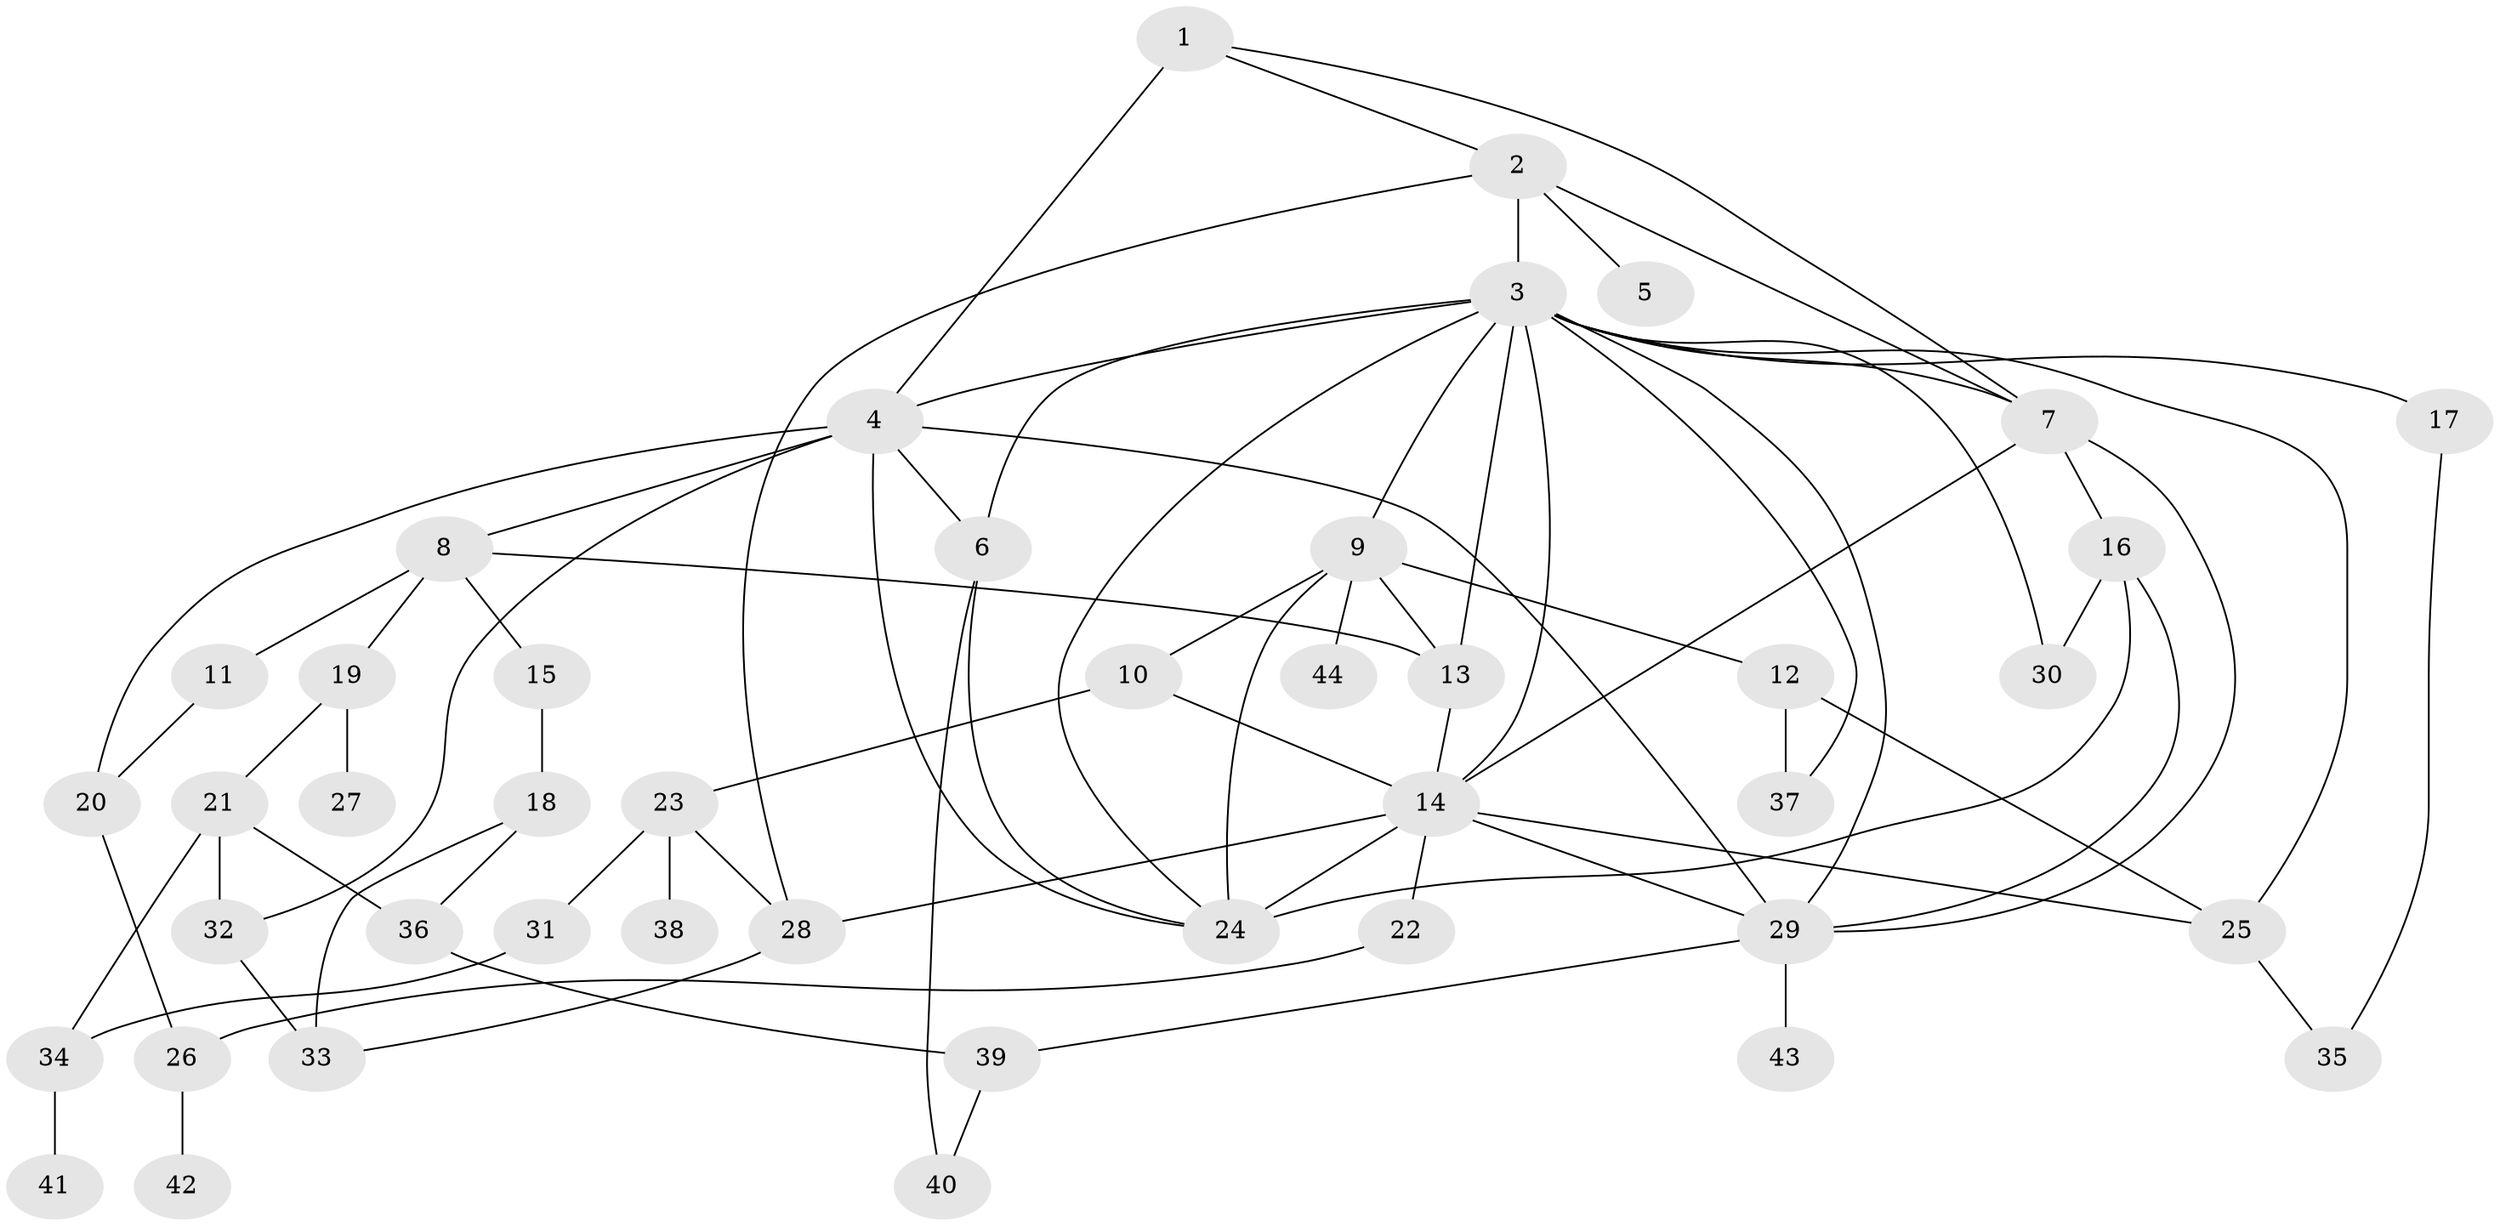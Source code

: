 // original degree distribution, {2: 0.2808219178082192, 8: 0.00684931506849315, 6: 0.04794520547945205, 7: 0.02054794520547945, 5: 0.06164383561643835, 4: 0.07534246575342465, 3: 0.1917808219178082, 1: 0.3150684931506849}
// Generated by graph-tools (version 1.1) at 2025/48/03/04/25 22:48:52]
// undirected, 44 vertices, 77 edges
graph export_dot {
  node [color=gray90,style=filled];
  1;
  2;
  3;
  4;
  5;
  6;
  7;
  8;
  9;
  10;
  11;
  12;
  13;
  14;
  15;
  16;
  17;
  18;
  19;
  20;
  21;
  22;
  23;
  24;
  25;
  26;
  27;
  28;
  29;
  30;
  31;
  32;
  33;
  34;
  35;
  36;
  37;
  38;
  39;
  40;
  41;
  42;
  43;
  44;
  1 -- 2 [weight=1.0];
  1 -- 4 [weight=2.0];
  1 -- 7 [weight=1.0];
  2 -- 3 [weight=3.0];
  2 -- 5 [weight=1.0];
  2 -- 7 [weight=1.0];
  2 -- 28 [weight=1.0];
  3 -- 4 [weight=2.0];
  3 -- 6 [weight=1.0];
  3 -- 7 [weight=1.0];
  3 -- 9 [weight=1.0];
  3 -- 13 [weight=1.0];
  3 -- 14 [weight=1.0];
  3 -- 17 [weight=1.0];
  3 -- 24 [weight=1.0];
  3 -- 25 [weight=1.0];
  3 -- 29 [weight=1.0];
  3 -- 30 [weight=1.0];
  3 -- 37 [weight=1.0];
  4 -- 6 [weight=1.0];
  4 -- 8 [weight=1.0];
  4 -- 20 [weight=1.0];
  4 -- 24 [weight=1.0];
  4 -- 29 [weight=1.0];
  4 -- 32 [weight=2.0];
  6 -- 24 [weight=1.0];
  6 -- 40 [weight=1.0];
  7 -- 14 [weight=1.0];
  7 -- 16 [weight=1.0];
  7 -- 29 [weight=1.0];
  8 -- 11 [weight=2.0];
  8 -- 13 [weight=1.0];
  8 -- 15 [weight=1.0];
  8 -- 19 [weight=1.0];
  9 -- 10 [weight=1.0];
  9 -- 12 [weight=1.0];
  9 -- 13 [weight=1.0];
  9 -- 24 [weight=1.0];
  9 -- 44 [weight=1.0];
  10 -- 14 [weight=1.0];
  10 -- 23 [weight=2.0];
  11 -- 20 [weight=1.0];
  12 -- 25 [weight=1.0];
  12 -- 37 [weight=2.0];
  13 -- 14 [weight=1.0];
  14 -- 22 [weight=1.0];
  14 -- 24 [weight=2.0];
  14 -- 25 [weight=1.0];
  14 -- 28 [weight=1.0];
  14 -- 29 [weight=1.0];
  15 -- 18 [weight=1.0];
  16 -- 24 [weight=1.0];
  16 -- 29 [weight=1.0];
  16 -- 30 [weight=2.0];
  17 -- 35 [weight=1.0];
  18 -- 33 [weight=1.0];
  18 -- 36 [weight=1.0];
  19 -- 21 [weight=1.0];
  19 -- 27 [weight=1.0];
  20 -- 26 [weight=2.0];
  21 -- 32 [weight=1.0];
  21 -- 34 [weight=1.0];
  21 -- 36 [weight=1.0];
  22 -- 26 [weight=1.0];
  23 -- 28 [weight=1.0];
  23 -- 31 [weight=1.0];
  23 -- 38 [weight=1.0];
  25 -- 35 [weight=1.0];
  26 -- 42 [weight=1.0];
  28 -- 33 [weight=1.0];
  29 -- 39 [weight=1.0];
  29 -- 43 [weight=1.0];
  31 -- 34 [weight=1.0];
  32 -- 33 [weight=1.0];
  34 -- 41 [weight=2.0];
  36 -- 39 [weight=1.0];
  39 -- 40 [weight=1.0];
}
